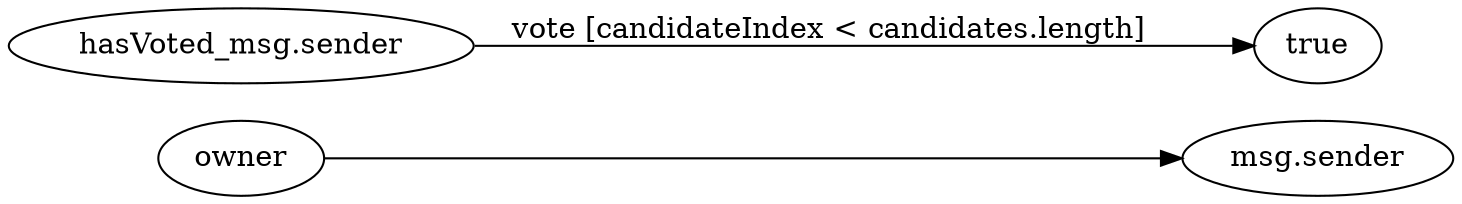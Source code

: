 digraph FSM {
    rankdir=LR;
    "owner" -> "msg.sender" [label=""];
    "hasVoted_msg.sender" -> "true" [label="vote [candidateIndex < candidates.length]"];
}